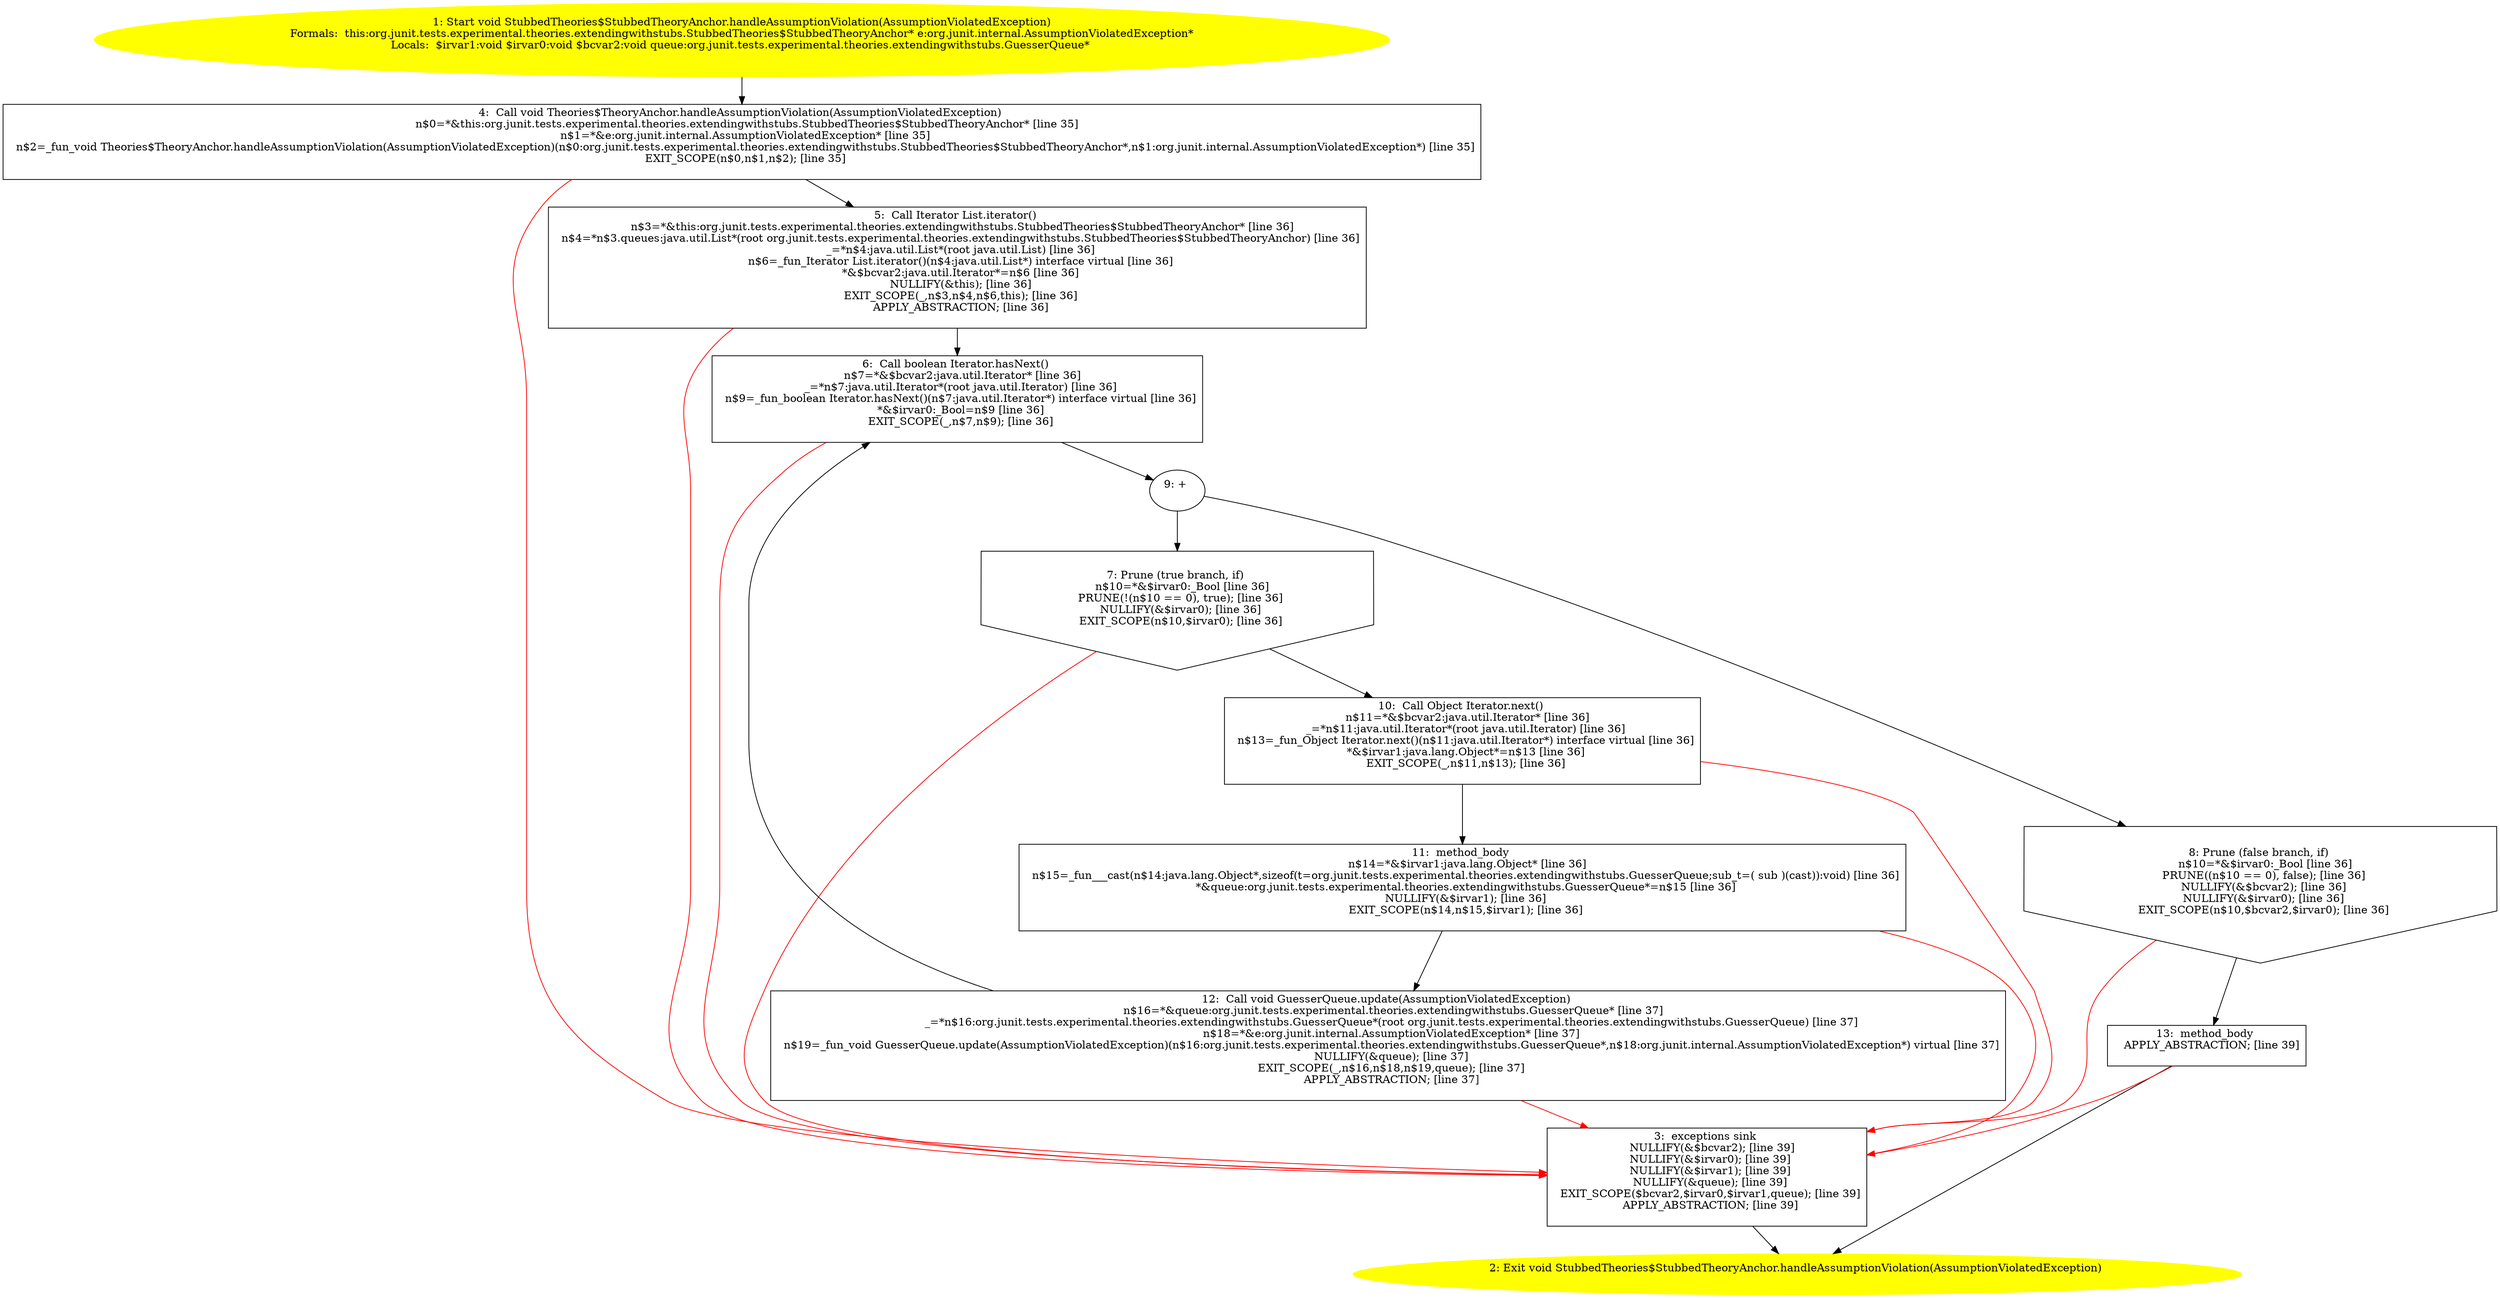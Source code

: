 /* @generated */
digraph cfg {
"org.junit.tests.experimental.theories.extendingwithstubs.StubbedTheories$StubbedTheoryAnchor.handleA.4a841adadf46aa1aedc8182f7e5468c5_1" [label="1: Start void StubbedTheories$StubbedTheoryAnchor.handleAssumptionViolation(AssumptionViolatedException)\nFormals:  this:org.junit.tests.experimental.theories.extendingwithstubs.StubbedTheories$StubbedTheoryAnchor* e:org.junit.internal.AssumptionViolatedException*\nLocals:  $irvar1:void $irvar0:void $bcvar2:void queue:org.junit.tests.experimental.theories.extendingwithstubs.GuesserQueue* \n  " color=yellow style=filled]
	

	 "org.junit.tests.experimental.theories.extendingwithstubs.StubbedTheories$StubbedTheoryAnchor.handleA.4a841adadf46aa1aedc8182f7e5468c5_1" -> "org.junit.tests.experimental.theories.extendingwithstubs.StubbedTheories$StubbedTheoryAnchor.handleA.4a841adadf46aa1aedc8182f7e5468c5_4" ;
"org.junit.tests.experimental.theories.extendingwithstubs.StubbedTheories$StubbedTheoryAnchor.handleA.4a841adadf46aa1aedc8182f7e5468c5_2" [label="2: Exit void StubbedTheories$StubbedTheoryAnchor.handleAssumptionViolation(AssumptionViolatedException) \n  " color=yellow style=filled]
	

"org.junit.tests.experimental.theories.extendingwithstubs.StubbedTheories$StubbedTheoryAnchor.handleA.4a841adadf46aa1aedc8182f7e5468c5_3" [label="3:  exceptions sink \n   NULLIFY(&$bcvar2); [line 39]\n  NULLIFY(&$irvar0); [line 39]\n  NULLIFY(&$irvar1); [line 39]\n  NULLIFY(&queue); [line 39]\n  EXIT_SCOPE($bcvar2,$irvar0,$irvar1,queue); [line 39]\n  APPLY_ABSTRACTION; [line 39]\n " shape="box"]
	

	 "org.junit.tests.experimental.theories.extendingwithstubs.StubbedTheories$StubbedTheoryAnchor.handleA.4a841adadf46aa1aedc8182f7e5468c5_3" -> "org.junit.tests.experimental.theories.extendingwithstubs.StubbedTheories$StubbedTheoryAnchor.handleA.4a841adadf46aa1aedc8182f7e5468c5_2" ;
"org.junit.tests.experimental.theories.extendingwithstubs.StubbedTheories$StubbedTheoryAnchor.handleA.4a841adadf46aa1aedc8182f7e5468c5_4" [label="4:  Call void Theories$TheoryAnchor.handleAssumptionViolation(AssumptionViolatedException) \n   n$0=*&this:org.junit.tests.experimental.theories.extendingwithstubs.StubbedTheories$StubbedTheoryAnchor* [line 35]\n  n$1=*&e:org.junit.internal.AssumptionViolatedException* [line 35]\n  n$2=_fun_void Theories$TheoryAnchor.handleAssumptionViolation(AssumptionViolatedException)(n$0:org.junit.tests.experimental.theories.extendingwithstubs.StubbedTheories$StubbedTheoryAnchor*,n$1:org.junit.internal.AssumptionViolatedException*) [line 35]\n  EXIT_SCOPE(n$0,n$1,n$2); [line 35]\n " shape="box"]
	

	 "org.junit.tests.experimental.theories.extendingwithstubs.StubbedTheories$StubbedTheoryAnchor.handleA.4a841adadf46aa1aedc8182f7e5468c5_4" -> "org.junit.tests.experimental.theories.extendingwithstubs.StubbedTheories$StubbedTheoryAnchor.handleA.4a841adadf46aa1aedc8182f7e5468c5_5" ;
	 "org.junit.tests.experimental.theories.extendingwithstubs.StubbedTheories$StubbedTheoryAnchor.handleA.4a841adadf46aa1aedc8182f7e5468c5_4" -> "org.junit.tests.experimental.theories.extendingwithstubs.StubbedTheories$StubbedTheoryAnchor.handleA.4a841adadf46aa1aedc8182f7e5468c5_3" [color="red" ];
"org.junit.tests.experimental.theories.extendingwithstubs.StubbedTheories$StubbedTheoryAnchor.handleA.4a841adadf46aa1aedc8182f7e5468c5_5" [label="5:  Call Iterator List.iterator() \n   n$3=*&this:org.junit.tests.experimental.theories.extendingwithstubs.StubbedTheories$StubbedTheoryAnchor* [line 36]\n  n$4=*n$3.queues:java.util.List*(root org.junit.tests.experimental.theories.extendingwithstubs.StubbedTheories$StubbedTheoryAnchor) [line 36]\n  _=*n$4:java.util.List*(root java.util.List) [line 36]\n  n$6=_fun_Iterator List.iterator()(n$4:java.util.List*) interface virtual [line 36]\n  *&$bcvar2:java.util.Iterator*=n$6 [line 36]\n  NULLIFY(&this); [line 36]\n  EXIT_SCOPE(_,n$3,n$4,n$6,this); [line 36]\n  APPLY_ABSTRACTION; [line 36]\n " shape="box"]
	

	 "org.junit.tests.experimental.theories.extendingwithstubs.StubbedTheories$StubbedTheoryAnchor.handleA.4a841adadf46aa1aedc8182f7e5468c5_5" -> "org.junit.tests.experimental.theories.extendingwithstubs.StubbedTheories$StubbedTheoryAnchor.handleA.4a841adadf46aa1aedc8182f7e5468c5_6" ;
	 "org.junit.tests.experimental.theories.extendingwithstubs.StubbedTheories$StubbedTheoryAnchor.handleA.4a841adadf46aa1aedc8182f7e5468c5_5" -> "org.junit.tests.experimental.theories.extendingwithstubs.StubbedTheories$StubbedTheoryAnchor.handleA.4a841adadf46aa1aedc8182f7e5468c5_3" [color="red" ];
"org.junit.tests.experimental.theories.extendingwithstubs.StubbedTheories$StubbedTheoryAnchor.handleA.4a841adadf46aa1aedc8182f7e5468c5_6" [label="6:  Call boolean Iterator.hasNext() \n   n$7=*&$bcvar2:java.util.Iterator* [line 36]\n  _=*n$7:java.util.Iterator*(root java.util.Iterator) [line 36]\n  n$9=_fun_boolean Iterator.hasNext()(n$7:java.util.Iterator*) interface virtual [line 36]\n  *&$irvar0:_Bool=n$9 [line 36]\n  EXIT_SCOPE(_,n$7,n$9); [line 36]\n " shape="box"]
	

	 "org.junit.tests.experimental.theories.extendingwithstubs.StubbedTheories$StubbedTheoryAnchor.handleA.4a841adadf46aa1aedc8182f7e5468c5_6" -> "org.junit.tests.experimental.theories.extendingwithstubs.StubbedTheories$StubbedTheoryAnchor.handleA.4a841adadf46aa1aedc8182f7e5468c5_9" ;
	 "org.junit.tests.experimental.theories.extendingwithstubs.StubbedTheories$StubbedTheoryAnchor.handleA.4a841adadf46aa1aedc8182f7e5468c5_6" -> "org.junit.tests.experimental.theories.extendingwithstubs.StubbedTheories$StubbedTheoryAnchor.handleA.4a841adadf46aa1aedc8182f7e5468c5_3" [color="red" ];
"org.junit.tests.experimental.theories.extendingwithstubs.StubbedTheories$StubbedTheoryAnchor.handleA.4a841adadf46aa1aedc8182f7e5468c5_7" [label="7: Prune (true branch, if) \n   n$10=*&$irvar0:_Bool [line 36]\n  PRUNE(!(n$10 == 0), true); [line 36]\n  NULLIFY(&$irvar0); [line 36]\n  EXIT_SCOPE(n$10,$irvar0); [line 36]\n " shape="invhouse"]
	

	 "org.junit.tests.experimental.theories.extendingwithstubs.StubbedTheories$StubbedTheoryAnchor.handleA.4a841adadf46aa1aedc8182f7e5468c5_7" -> "org.junit.tests.experimental.theories.extendingwithstubs.StubbedTheories$StubbedTheoryAnchor.handleA.4a841adadf46aa1aedc8182f7e5468c5_10" ;
	 "org.junit.tests.experimental.theories.extendingwithstubs.StubbedTheories$StubbedTheoryAnchor.handleA.4a841adadf46aa1aedc8182f7e5468c5_7" -> "org.junit.tests.experimental.theories.extendingwithstubs.StubbedTheories$StubbedTheoryAnchor.handleA.4a841adadf46aa1aedc8182f7e5468c5_3" [color="red" ];
"org.junit.tests.experimental.theories.extendingwithstubs.StubbedTheories$StubbedTheoryAnchor.handleA.4a841adadf46aa1aedc8182f7e5468c5_8" [label="8: Prune (false branch, if) \n   n$10=*&$irvar0:_Bool [line 36]\n  PRUNE((n$10 == 0), false); [line 36]\n  NULLIFY(&$bcvar2); [line 36]\n  NULLIFY(&$irvar0); [line 36]\n  EXIT_SCOPE(n$10,$bcvar2,$irvar0); [line 36]\n " shape="invhouse"]
	

	 "org.junit.tests.experimental.theories.extendingwithstubs.StubbedTheories$StubbedTheoryAnchor.handleA.4a841adadf46aa1aedc8182f7e5468c5_8" -> "org.junit.tests.experimental.theories.extendingwithstubs.StubbedTheories$StubbedTheoryAnchor.handleA.4a841adadf46aa1aedc8182f7e5468c5_13" ;
	 "org.junit.tests.experimental.theories.extendingwithstubs.StubbedTheories$StubbedTheoryAnchor.handleA.4a841adadf46aa1aedc8182f7e5468c5_8" -> "org.junit.tests.experimental.theories.extendingwithstubs.StubbedTheories$StubbedTheoryAnchor.handleA.4a841adadf46aa1aedc8182f7e5468c5_3" [color="red" ];
"org.junit.tests.experimental.theories.extendingwithstubs.StubbedTheories$StubbedTheoryAnchor.handleA.4a841adadf46aa1aedc8182f7e5468c5_9" [label="9: + \n  " ]
	

	 "org.junit.tests.experimental.theories.extendingwithstubs.StubbedTheories$StubbedTheoryAnchor.handleA.4a841adadf46aa1aedc8182f7e5468c5_9" -> "org.junit.tests.experimental.theories.extendingwithstubs.StubbedTheories$StubbedTheoryAnchor.handleA.4a841adadf46aa1aedc8182f7e5468c5_7" ;
	 "org.junit.tests.experimental.theories.extendingwithstubs.StubbedTheories$StubbedTheoryAnchor.handleA.4a841adadf46aa1aedc8182f7e5468c5_9" -> "org.junit.tests.experimental.theories.extendingwithstubs.StubbedTheories$StubbedTheoryAnchor.handleA.4a841adadf46aa1aedc8182f7e5468c5_8" ;
"org.junit.tests.experimental.theories.extendingwithstubs.StubbedTheories$StubbedTheoryAnchor.handleA.4a841adadf46aa1aedc8182f7e5468c5_10" [label="10:  Call Object Iterator.next() \n   n$11=*&$bcvar2:java.util.Iterator* [line 36]\n  _=*n$11:java.util.Iterator*(root java.util.Iterator) [line 36]\n  n$13=_fun_Object Iterator.next()(n$11:java.util.Iterator*) interface virtual [line 36]\n  *&$irvar1:java.lang.Object*=n$13 [line 36]\n  EXIT_SCOPE(_,n$11,n$13); [line 36]\n " shape="box"]
	

	 "org.junit.tests.experimental.theories.extendingwithstubs.StubbedTheories$StubbedTheoryAnchor.handleA.4a841adadf46aa1aedc8182f7e5468c5_10" -> "org.junit.tests.experimental.theories.extendingwithstubs.StubbedTheories$StubbedTheoryAnchor.handleA.4a841adadf46aa1aedc8182f7e5468c5_11" ;
	 "org.junit.tests.experimental.theories.extendingwithstubs.StubbedTheories$StubbedTheoryAnchor.handleA.4a841adadf46aa1aedc8182f7e5468c5_10" -> "org.junit.tests.experimental.theories.extendingwithstubs.StubbedTheories$StubbedTheoryAnchor.handleA.4a841adadf46aa1aedc8182f7e5468c5_3" [color="red" ];
"org.junit.tests.experimental.theories.extendingwithstubs.StubbedTheories$StubbedTheoryAnchor.handleA.4a841adadf46aa1aedc8182f7e5468c5_11" [label="11:  method_body \n   n$14=*&$irvar1:java.lang.Object* [line 36]\n  n$15=_fun___cast(n$14:java.lang.Object*,sizeof(t=org.junit.tests.experimental.theories.extendingwithstubs.GuesserQueue;sub_t=( sub )(cast)):void) [line 36]\n  *&queue:org.junit.tests.experimental.theories.extendingwithstubs.GuesserQueue*=n$15 [line 36]\n  NULLIFY(&$irvar1); [line 36]\n  EXIT_SCOPE(n$14,n$15,$irvar1); [line 36]\n " shape="box"]
	

	 "org.junit.tests.experimental.theories.extendingwithstubs.StubbedTheories$StubbedTheoryAnchor.handleA.4a841adadf46aa1aedc8182f7e5468c5_11" -> "org.junit.tests.experimental.theories.extendingwithstubs.StubbedTheories$StubbedTheoryAnchor.handleA.4a841adadf46aa1aedc8182f7e5468c5_12" ;
	 "org.junit.tests.experimental.theories.extendingwithstubs.StubbedTheories$StubbedTheoryAnchor.handleA.4a841adadf46aa1aedc8182f7e5468c5_11" -> "org.junit.tests.experimental.theories.extendingwithstubs.StubbedTheories$StubbedTheoryAnchor.handleA.4a841adadf46aa1aedc8182f7e5468c5_3" [color="red" ];
"org.junit.tests.experimental.theories.extendingwithstubs.StubbedTheories$StubbedTheoryAnchor.handleA.4a841adadf46aa1aedc8182f7e5468c5_12" [label="12:  Call void GuesserQueue.update(AssumptionViolatedException) \n   n$16=*&queue:org.junit.tests.experimental.theories.extendingwithstubs.GuesserQueue* [line 37]\n  _=*n$16:org.junit.tests.experimental.theories.extendingwithstubs.GuesserQueue*(root org.junit.tests.experimental.theories.extendingwithstubs.GuesserQueue) [line 37]\n  n$18=*&e:org.junit.internal.AssumptionViolatedException* [line 37]\n  n$19=_fun_void GuesserQueue.update(AssumptionViolatedException)(n$16:org.junit.tests.experimental.theories.extendingwithstubs.GuesserQueue*,n$18:org.junit.internal.AssumptionViolatedException*) virtual [line 37]\n  NULLIFY(&queue); [line 37]\n  EXIT_SCOPE(_,n$16,n$18,n$19,queue); [line 37]\n  APPLY_ABSTRACTION; [line 37]\n " shape="box"]
	

	 "org.junit.tests.experimental.theories.extendingwithstubs.StubbedTheories$StubbedTheoryAnchor.handleA.4a841adadf46aa1aedc8182f7e5468c5_12" -> "org.junit.tests.experimental.theories.extendingwithstubs.StubbedTheories$StubbedTheoryAnchor.handleA.4a841adadf46aa1aedc8182f7e5468c5_6" ;
	 "org.junit.tests.experimental.theories.extendingwithstubs.StubbedTheories$StubbedTheoryAnchor.handleA.4a841adadf46aa1aedc8182f7e5468c5_12" -> "org.junit.tests.experimental.theories.extendingwithstubs.StubbedTheories$StubbedTheoryAnchor.handleA.4a841adadf46aa1aedc8182f7e5468c5_3" [color="red" ];
"org.junit.tests.experimental.theories.extendingwithstubs.StubbedTheories$StubbedTheoryAnchor.handleA.4a841adadf46aa1aedc8182f7e5468c5_13" [label="13:  method_body \n   APPLY_ABSTRACTION; [line 39]\n " shape="box"]
	

	 "org.junit.tests.experimental.theories.extendingwithstubs.StubbedTheories$StubbedTheoryAnchor.handleA.4a841adadf46aa1aedc8182f7e5468c5_13" -> "org.junit.tests.experimental.theories.extendingwithstubs.StubbedTheories$StubbedTheoryAnchor.handleA.4a841adadf46aa1aedc8182f7e5468c5_2" ;
	 "org.junit.tests.experimental.theories.extendingwithstubs.StubbedTheories$StubbedTheoryAnchor.handleA.4a841adadf46aa1aedc8182f7e5468c5_13" -> "org.junit.tests.experimental.theories.extendingwithstubs.StubbedTheories$StubbedTheoryAnchor.handleA.4a841adadf46aa1aedc8182f7e5468c5_3" [color="red" ];
}
